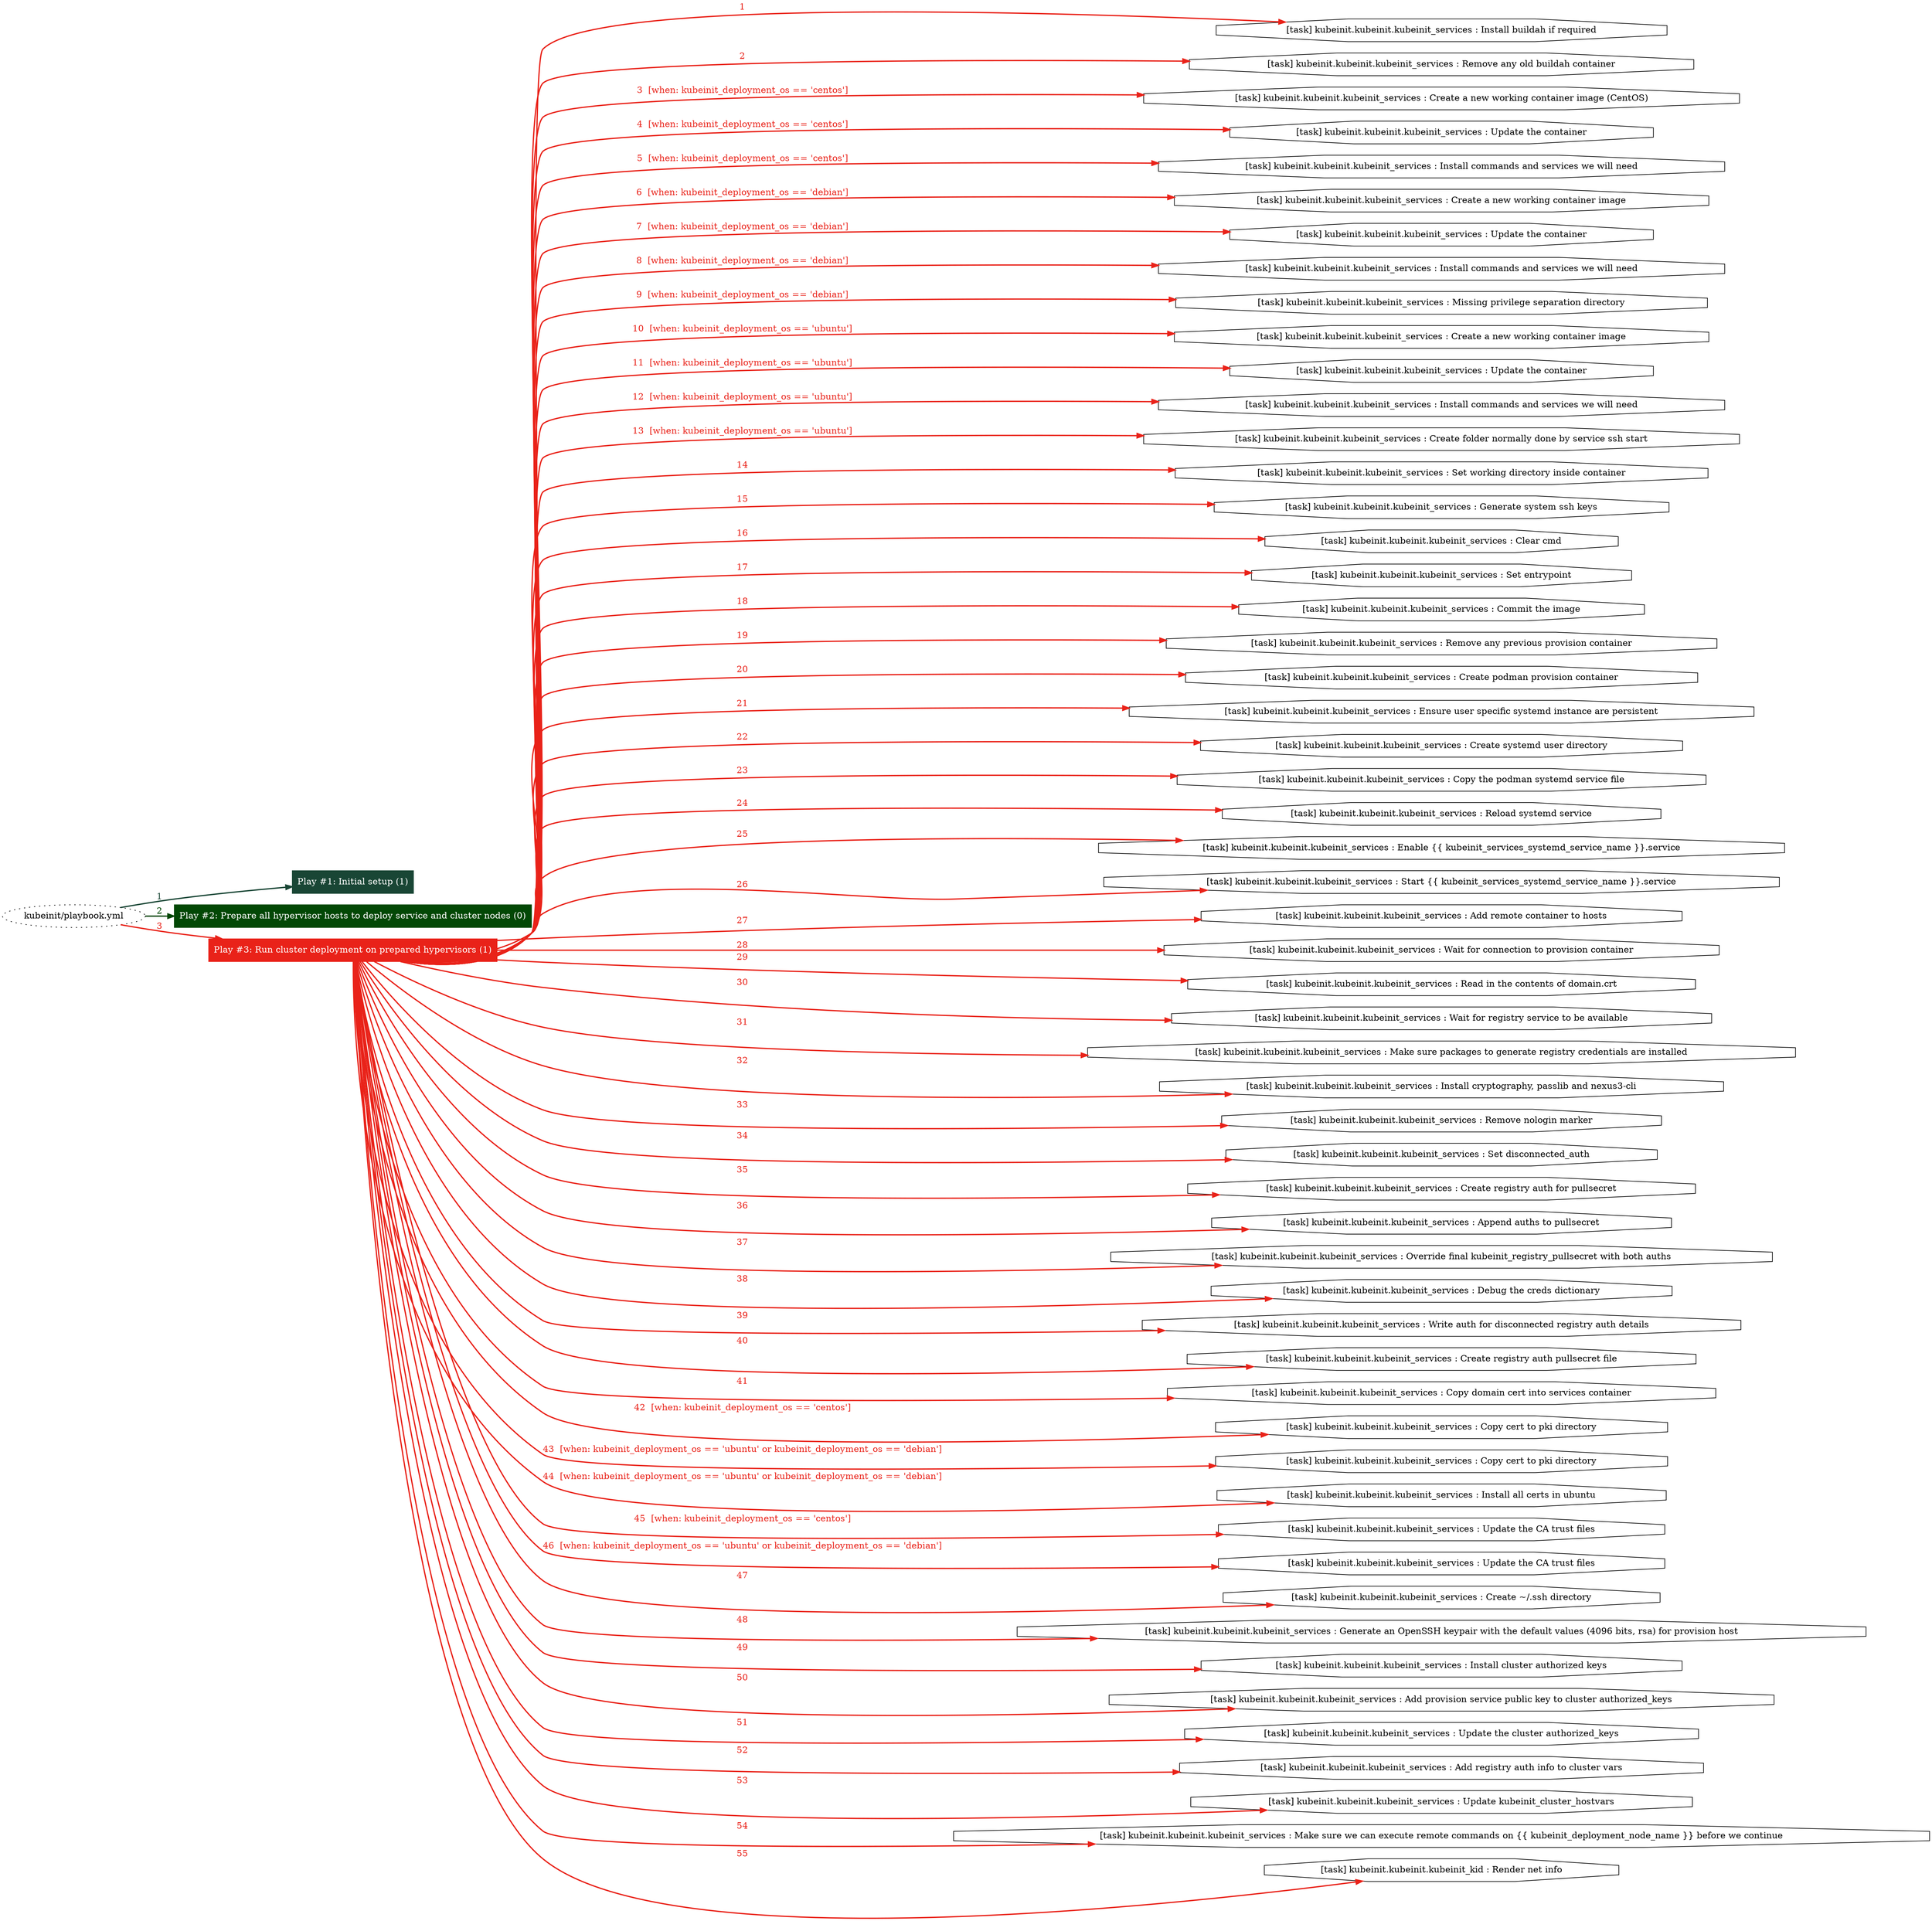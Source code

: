 digraph "kubeinit/playbook.yml "{
	graph [concentrate=true ordering=in rankdir=LR ratio=fill]
	edge [esep=5 sep=10]
	"kubeinit/playbook.yml" [id=root_node style=dotted]
	subgraph "Play #1: Initial setup (1) "{
		"Play #1: Initial setup (1)" [color="#194635" fontcolor="#ffffff" id="play_88d7e31e-6526-4d6f-a0ff-108dfd812d61" shape=box style=filled tooltip=localhost]
		"kubeinit/playbook.yml" -> "Play #1: Initial setup (1)" [label=1 color="#194635" fontcolor="#194635" id="edge_1aaf949f-cb10-49b1-aeb3-6f56c6c69c29" style=bold]
	}
	subgraph "Play #2: Prepare all hypervisor hosts to deploy service and cluster nodes (0) "{
		"Play #2: Prepare all hypervisor hosts to deploy service and cluster nodes (0)" [color="#024805" fontcolor="#ffffff" id="play_1da4d2c0-c8d3-4094-81a4-0d1cd29bdb8a" shape=box style=filled tooltip=""]
		"kubeinit/playbook.yml" -> "Play #2: Prepare all hypervisor hosts to deploy service and cluster nodes (0)" [label=2 color="#024805" fontcolor="#024805" id="edge_7ba3b262-026c-4a35-bd1d-9f63eb9b7de2" style=bold]
	}
	subgraph "Play #3: Run cluster deployment on prepared hypervisors (1) "{
		"Play #3: Run cluster deployment on prepared hypervisors (1)" [color="#e92219" fontcolor="#ffffff" id="play_2517d625-348f-49f9-94de-c960c738a3ad" shape=box style=filled tooltip=localhost]
		"kubeinit/playbook.yml" -> "Play #3: Run cluster deployment on prepared hypervisors (1)" [label=3 color="#e92219" fontcolor="#e92219" id="edge_56da1a0d-85c7-4a96-9f00-06132bffbb21" style=bold]
		"task_28f06114-937c-4e57-9683-e63813fc704b" [label="[task] kubeinit.kubeinit.kubeinit_services : Install buildah if required" id="task_28f06114-937c-4e57-9683-e63813fc704b" shape=octagon tooltip="[task] kubeinit.kubeinit.kubeinit_services : Install buildah if required"]
		"Play #3: Run cluster deployment on prepared hypervisors (1)" -> "task_28f06114-937c-4e57-9683-e63813fc704b" [label=1 color="#e92219" fontcolor="#e92219" id="edge_562edf3a-b25d-4f85-9213-2238e2f7637f" style=bold]
		"task_d9cb2d47-ac02-4173-a940-64b51eb91c42" [label="[task] kubeinit.kubeinit.kubeinit_services : Remove any old buildah container" id="task_d9cb2d47-ac02-4173-a940-64b51eb91c42" shape=octagon tooltip="[task] kubeinit.kubeinit.kubeinit_services : Remove any old buildah container"]
		"Play #3: Run cluster deployment on prepared hypervisors (1)" -> "task_d9cb2d47-ac02-4173-a940-64b51eb91c42" [label=2 color="#e92219" fontcolor="#e92219" id="edge_5c653616-9335-405e-94ad-86e34ab2ccfa" style=bold]
		"task_c5e95364-8a4a-4580-897f-83ae5f337947" [label="[task] kubeinit.kubeinit.kubeinit_services : Create a new working container image (CentOS)" id="task_c5e95364-8a4a-4580-897f-83ae5f337947" shape=octagon tooltip="[task] kubeinit.kubeinit.kubeinit_services : Create a new working container image (CentOS)"]
		"Play #3: Run cluster deployment on prepared hypervisors (1)" -> "task_c5e95364-8a4a-4580-897f-83ae5f337947" [label="3  [when: kubeinit_deployment_os == 'centos']" color="#e92219" fontcolor="#e92219" id="edge_90db7e7e-3d26-421c-9394-0938f3ccad28" style=bold]
		"task_5bfb30fe-a1ac-4adb-a61e-f61221957d4c" [label="[task] kubeinit.kubeinit.kubeinit_services : Update the container" id="task_5bfb30fe-a1ac-4adb-a61e-f61221957d4c" shape=octagon tooltip="[task] kubeinit.kubeinit.kubeinit_services : Update the container"]
		"Play #3: Run cluster deployment on prepared hypervisors (1)" -> "task_5bfb30fe-a1ac-4adb-a61e-f61221957d4c" [label="4  [when: kubeinit_deployment_os == 'centos']" color="#e92219" fontcolor="#e92219" id="edge_c3edfdee-9e2d-4934-948b-d90aefc3a7c5" style=bold]
		"task_26b27a8a-34d9-4159-953a-9fcf9f8ba435" [label="[task] kubeinit.kubeinit.kubeinit_services : Install commands and services we will need" id="task_26b27a8a-34d9-4159-953a-9fcf9f8ba435" shape=octagon tooltip="[task] kubeinit.kubeinit.kubeinit_services : Install commands and services we will need"]
		"Play #3: Run cluster deployment on prepared hypervisors (1)" -> "task_26b27a8a-34d9-4159-953a-9fcf9f8ba435" [label="5  [when: kubeinit_deployment_os == 'centos']" color="#e92219" fontcolor="#e92219" id="edge_cf6f81b9-4649-47f6-9388-181e7e5f8619" style=bold]
		"task_02598ed4-7536-4b24-a24d-56009e9069e5" [label="[task] kubeinit.kubeinit.kubeinit_services : Create a new working container image" id="task_02598ed4-7536-4b24-a24d-56009e9069e5" shape=octagon tooltip="[task] kubeinit.kubeinit.kubeinit_services : Create a new working container image"]
		"Play #3: Run cluster deployment on prepared hypervisors (1)" -> "task_02598ed4-7536-4b24-a24d-56009e9069e5" [label="6  [when: kubeinit_deployment_os == 'debian']" color="#e92219" fontcolor="#e92219" id="edge_4a0faeaf-bc75-4153-8b80-91e7a62f6eb6" style=bold]
		"task_8f73eb28-02ea-476b-bbd1-a1c5a9958583" [label="[task] kubeinit.kubeinit.kubeinit_services : Update the container" id="task_8f73eb28-02ea-476b-bbd1-a1c5a9958583" shape=octagon tooltip="[task] kubeinit.kubeinit.kubeinit_services : Update the container"]
		"Play #3: Run cluster deployment on prepared hypervisors (1)" -> "task_8f73eb28-02ea-476b-bbd1-a1c5a9958583" [label="7  [when: kubeinit_deployment_os == 'debian']" color="#e92219" fontcolor="#e92219" id="edge_f2ac8094-4885-40ee-9d6a-7ac3260e0344" style=bold]
		"task_58e67bdb-f9f7-43bd-bffa-26bd7983a29c" [label="[task] kubeinit.kubeinit.kubeinit_services : Install commands and services we will need" id="task_58e67bdb-f9f7-43bd-bffa-26bd7983a29c" shape=octagon tooltip="[task] kubeinit.kubeinit.kubeinit_services : Install commands and services we will need"]
		"Play #3: Run cluster deployment on prepared hypervisors (1)" -> "task_58e67bdb-f9f7-43bd-bffa-26bd7983a29c" [label="8  [when: kubeinit_deployment_os == 'debian']" color="#e92219" fontcolor="#e92219" id="edge_31bcfce0-ad24-4a3b-895b-2791ab1d288b" style=bold]
		"task_b0419a8e-3389-472f-abe3-45a5d3e2eced" [label="[task] kubeinit.kubeinit.kubeinit_services : Missing privilege separation directory" id="task_b0419a8e-3389-472f-abe3-45a5d3e2eced" shape=octagon tooltip="[task] kubeinit.kubeinit.kubeinit_services : Missing privilege separation directory"]
		"Play #3: Run cluster deployment on prepared hypervisors (1)" -> "task_b0419a8e-3389-472f-abe3-45a5d3e2eced" [label="9  [when: kubeinit_deployment_os == 'debian']" color="#e92219" fontcolor="#e92219" id="edge_15eebc8f-89ea-4306-aca2-c25f0db6c77d" style=bold]
		"task_c26a8365-a15a-441b-ae75-321b02442b39" [label="[task] kubeinit.kubeinit.kubeinit_services : Create a new working container image" id="task_c26a8365-a15a-441b-ae75-321b02442b39" shape=octagon tooltip="[task] kubeinit.kubeinit.kubeinit_services : Create a new working container image"]
		"Play #3: Run cluster deployment on prepared hypervisors (1)" -> "task_c26a8365-a15a-441b-ae75-321b02442b39" [label="10  [when: kubeinit_deployment_os == 'ubuntu']" color="#e92219" fontcolor="#e92219" id="edge_4f752deb-e08e-4d45-8e3d-55a7e87c138a" style=bold]
		"task_22018516-ab2a-4568-9333-8fa6559e1ce0" [label="[task] kubeinit.kubeinit.kubeinit_services : Update the container" id="task_22018516-ab2a-4568-9333-8fa6559e1ce0" shape=octagon tooltip="[task] kubeinit.kubeinit.kubeinit_services : Update the container"]
		"Play #3: Run cluster deployment on prepared hypervisors (1)" -> "task_22018516-ab2a-4568-9333-8fa6559e1ce0" [label="11  [when: kubeinit_deployment_os == 'ubuntu']" color="#e92219" fontcolor="#e92219" id="edge_0814ff16-1cec-42f7-bde0-2ab49688909e" style=bold]
		"task_140008e8-e1e9-4c81-8655-26cd776039c0" [label="[task] kubeinit.kubeinit.kubeinit_services : Install commands and services we will need" id="task_140008e8-e1e9-4c81-8655-26cd776039c0" shape=octagon tooltip="[task] kubeinit.kubeinit.kubeinit_services : Install commands and services we will need"]
		"Play #3: Run cluster deployment on prepared hypervisors (1)" -> "task_140008e8-e1e9-4c81-8655-26cd776039c0" [label="12  [when: kubeinit_deployment_os == 'ubuntu']" color="#e92219" fontcolor="#e92219" id="edge_1ea62841-c863-4f21-8c58-7d968208ddbf" style=bold]
		"task_8b2a2ff9-a35e-4efd-adb2-3d9df63196f9" [label="[task] kubeinit.kubeinit.kubeinit_services : Create folder normally done by service ssh start" id="task_8b2a2ff9-a35e-4efd-adb2-3d9df63196f9" shape=octagon tooltip="[task] kubeinit.kubeinit.kubeinit_services : Create folder normally done by service ssh start"]
		"Play #3: Run cluster deployment on prepared hypervisors (1)" -> "task_8b2a2ff9-a35e-4efd-adb2-3d9df63196f9" [label="13  [when: kubeinit_deployment_os == 'ubuntu']" color="#e92219" fontcolor="#e92219" id="edge_e4f45711-8748-474f-a56f-682bd3cdb9d8" style=bold]
		"task_70f461b7-0453-42f1-80c6-1643a2c53e02" [label="[task] kubeinit.kubeinit.kubeinit_services : Set working directory inside container" id="task_70f461b7-0453-42f1-80c6-1643a2c53e02" shape=octagon tooltip="[task] kubeinit.kubeinit.kubeinit_services : Set working directory inside container"]
		"Play #3: Run cluster deployment on prepared hypervisors (1)" -> "task_70f461b7-0453-42f1-80c6-1643a2c53e02" [label=14 color="#e92219" fontcolor="#e92219" id="edge_4f37bcf8-5463-4190-8de7-23f160ab7059" style=bold]
		"task_717f4f4e-4ef2-4172-8023-6764088c6867" [label="[task] kubeinit.kubeinit.kubeinit_services : Generate system ssh keys" id="task_717f4f4e-4ef2-4172-8023-6764088c6867" shape=octagon tooltip="[task] kubeinit.kubeinit.kubeinit_services : Generate system ssh keys"]
		"Play #3: Run cluster deployment on prepared hypervisors (1)" -> "task_717f4f4e-4ef2-4172-8023-6764088c6867" [label=15 color="#e92219" fontcolor="#e92219" id="edge_98f1448b-2e0d-472d-a8ed-b59a1318849d" style=bold]
		"task_bf3f8199-ab25-4808-89d6-37c60047f87d" [label="[task] kubeinit.kubeinit.kubeinit_services : Clear cmd" id="task_bf3f8199-ab25-4808-89d6-37c60047f87d" shape=octagon tooltip="[task] kubeinit.kubeinit.kubeinit_services : Clear cmd"]
		"Play #3: Run cluster deployment on prepared hypervisors (1)" -> "task_bf3f8199-ab25-4808-89d6-37c60047f87d" [label=16 color="#e92219" fontcolor="#e92219" id="edge_fa5d83c6-49c9-44b1-a489-95a2b8e1d8d8" style=bold]
		"task_6918c23a-551d-46f6-95b2-ca4b343a424c" [label="[task] kubeinit.kubeinit.kubeinit_services : Set entrypoint" id="task_6918c23a-551d-46f6-95b2-ca4b343a424c" shape=octagon tooltip="[task] kubeinit.kubeinit.kubeinit_services : Set entrypoint"]
		"Play #3: Run cluster deployment on prepared hypervisors (1)" -> "task_6918c23a-551d-46f6-95b2-ca4b343a424c" [label=17 color="#e92219" fontcolor="#e92219" id="edge_9a3f5594-8366-4f3c-b540-5eb7c5fd70ce" style=bold]
		"task_cf5e1376-bbb2-4941-a6c1-b6dceb3fcf75" [label="[task] kubeinit.kubeinit.kubeinit_services : Commit the image" id="task_cf5e1376-bbb2-4941-a6c1-b6dceb3fcf75" shape=octagon tooltip="[task] kubeinit.kubeinit.kubeinit_services : Commit the image"]
		"Play #3: Run cluster deployment on prepared hypervisors (1)" -> "task_cf5e1376-bbb2-4941-a6c1-b6dceb3fcf75" [label=18 color="#e92219" fontcolor="#e92219" id="edge_1dc0fffd-8557-4473-91ed-c5a1e91e4b44" style=bold]
		"task_e772dcef-3947-4de7-91b9-ee098f2e3431" [label="[task] kubeinit.kubeinit.kubeinit_services : Remove any previous provision container" id="task_e772dcef-3947-4de7-91b9-ee098f2e3431" shape=octagon tooltip="[task] kubeinit.kubeinit.kubeinit_services : Remove any previous provision container"]
		"Play #3: Run cluster deployment on prepared hypervisors (1)" -> "task_e772dcef-3947-4de7-91b9-ee098f2e3431" [label=19 color="#e92219" fontcolor="#e92219" id="edge_5064739f-8cdf-47d1-b4db-796beb0359e2" style=bold]
		"task_01466f78-e1bf-4432-8f56-8c28428de40f" [label="[task] kubeinit.kubeinit.kubeinit_services : Create podman provision container" id="task_01466f78-e1bf-4432-8f56-8c28428de40f" shape=octagon tooltip="[task] kubeinit.kubeinit.kubeinit_services : Create podman provision container"]
		"Play #3: Run cluster deployment on prepared hypervisors (1)" -> "task_01466f78-e1bf-4432-8f56-8c28428de40f" [label=20 color="#e92219" fontcolor="#e92219" id="edge_6c73125e-9526-4fe2-85a4-e9f9cc1bff11" style=bold]
		"task_8cbedd9c-02c9-4ad0-ad7d-47443c155028" [label="[task] kubeinit.kubeinit.kubeinit_services : Ensure user specific systemd instance are persistent" id="task_8cbedd9c-02c9-4ad0-ad7d-47443c155028" shape=octagon tooltip="[task] kubeinit.kubeinit.kubeinit_services : Ensure user specific systemd instance are persistent"]
		"Play #3: Run cluster deployment on prepared hypervisors (1)" -> "task_8cbedd9c-02c9-4ad0-ad7d-47443c155028" [label=21 color="#e92219" fontcolor="#e92219" id="edge_aa1c4081-dfc7-42dc-9971-41efb367fe74" style=bold]
		"task_f9de370c-9010-4845-bade-c7697af09644" [label="[task] kubeinit.kubeinit.kubeinit_services : Create systemd user directory" id="task_f9de370c-9010-4845-bade-c7697af09644" shape=octagon tooltip="[task] kubeinit.kubeinit.kubeinit_services : Create systemd user directory"]
		"Play #3: Run cluster deployment on prepared hypervisors (1)" -> "task_f9de370c-9010-4845-bade-c7697af09644" [label=22 color="#e92219" fontcolor="#e92219" id="edge_1ae97211-3eb8-4ae1-91c9-7634dc2b5d15" style=bold]
		"task_0408175e-ad9f-461f-8f00-f56fbb88aeb1" [label="[task] kubeinit.kubeinit.kubeinit_services : Copy the podman systemd service file" id="task_0408175e-ad9f-461f-8f00-f56fbb88aeb1" shape=octagon tooltip="[task] kubeinit.kubeinit.kubeinit_services : Copy the podman systemd service file"]
		"Play #3: Run cluster deployment on prepared hypervisors (1)" -> "task_0408175e-ad9f-461f-8f00-f56fbb88aeb1" [label=23 color="#e92219" fontcolor="#e92219" id="edge_41a921a8-1451-41c7-b538-4618d66bcdec" style=bold]
		"task_3a747207-e54e-479b-9846-7caefaaaeb92" [label="[task] kubeinit.kubeinit.kubeinit_services : Reload systemd service" id="task_3a747207-e54e-479b-9846-7caefaaaeb92" shape=octagon tooltip="[task] kubeinit.kubeinit.kubeinit_services : Reload systemd service"]
		"Play #3: Run cluster deployment on prepared hypervisors (1)" -> "task_3a747207-e54e-479b-9846-7caefaaaeb92" [label=24 color="#e92219" fontcolor="#e92219" id="edge_9e18e64b-a79f-4cbb-b3b7-9a922f45d861" style=bold]
		"task_edcc994e-64a3-4f37-bfd5-f8030ce86ab6" [label="[task] kubeinit.kubeinit.kubeinit_services : Enable {{ kubeinit_services_systemd_service_name }}.service" id="task_edcc994e-64a3-4f37-bfd5-f8030ce86ab6" shape=octagon tooltip="[task] kubeinit.kubeinit.kubeinit_services : Enable {{ kubeinit_services_systemd_service_name }}.service"]
		"Play #3: Run cluster deployment on prepared hypervisors (1)" -> "task_edcc994e-64a3-4f37-bfd5-f8030ce86ab6" [label=25 color="#e92219" fontcolor="#e92219" id="edge_49413335-f18c-416c-8480-6968b8b8ae55" style=bold]
		"task_f918aa03-4d10-47f9-80cd-9c9ae1e23fe3" [label="[task] kubeinit.kubeinit.kubeinit_services : Start {{ kubeinit_services_systemd_service_name }}.service" id="task_f918aa03-4d10-47f9-80cd-9c9ae1e23fe3" shape=octagon tooltip="[task] kubeinit.kubeinit.kubeinit_services : Start {{ kubeinit_services_systemd_service_name }}.service"]
		"Play #3: Run cluster deployment on prepared hypervisors (1)" -> "task_f918aa03-4d10-47f9-80cd-9c9ae1e23fe3" [label=26 color="#e92219" fontcolor="#e92219" id="edge_b93cb975-2e22-433d-b435-96a6c987b663" style=bold]
		"task_6e5ac84b-95a0-4dee-83a6-ced2e9ec918b" [label="[task] kubeinit.kubeinit.kubeinit_services : Add remote container to hosts" id="task_6e5ac84b-95a0-4dee-83a6-ced2e9ec918b" shape=octagon tooltip="[task] kubeinit.kubeinit.kubeinit_services : Add remote container to hosts"]
		"Play #3: Run cluster deployment on prepared hypervisors (1)" -> "task_6e5ac84b-95a0-4dee-83a6-ced2e9ec918b" [label=27 color="#e92219" fontcolor="#e92219" id="edge_adbdd700-491d-4133-8d80-45c49d1edcd9" style=bold]
		"task_fc96b68a-f6f7-46e7-a565-939502df78a3" [label="[task] kubeinit.kubeinit.kubeinit_services : Wait for connection to provision container" id="task_fc96b68a-f6f7-46e7-a565-939502df78a3" shape=octagon tooltip="[task] kubeinit.kubeinit.kubeinit_services : Wait for connection to provision container"]
		"Play #3: Run cluster deployment on prepared hypervisors (1)" -> "task_fc96b68a-f6f7-46e7-a565-939502df78a3" [label=28 color="#e92219" fontcolor="#e92219" id="edge_a14278a0-a964-41b7-b123-952cc7ecd44c" style=bold]
		"task_83e5a143-3076-4e8c-b924-03a8e0722a0d" [label="[task] kubeinit.kubeinit.kubeinit_services : Read in the contents of domain.crt" id="task_83e5a143-3076-4e8c-b924-03a8e0722a0d" shape=octagon tooltip="[task] kubeinit.kubeinit.kubeinit_services : Read in the contents of domain.crt"]
		"Play #3: Run cluster deployment on prepared hypervisors (1)" -> "task_83e5a143-3076-4e8c-b924-03a8e0722a0d" [label=29 color="#e92219" fontcolor="#e92219" id="edge_c0d314d2-0ace-42ba-bf0b-26b1af61a8b7" style=bold]
		"task_f1ca46e8-b7e0-4e59-9cba-9ea9066471f2" [label="[task] kubeinit.kubeinit.kubeinit_services : Wait for registry service to be available" id="task_f1ca46e8-b7e0-4e59-9cba-9ea9066471f2" shape=octagon tooltip="[task] kubeinit.kubeinit.kubeinit_services : Wait for registry service to be available"]
		"Play #3: Run cluster deployment on prepared hypervisors (1)" -> "task_f1ca46e8-b7e0-4e59-9cba-9ea9066471f2" [label=30 color="#e92219" fontcolor="#e92219" id="edge_b4f54cdd-c445-482c-83e5-19ed630967c2" style=bold]
		"task_5963c4c0-5d5e-4879-a239-cd3acbb1076b" [label="[task] kubeinit.kubeinit.kubeinit_services : Make sure packages to generate registry credentials are installed" id="task_5963c4c0-5d5e-4879-a239-cd3acbb1076b" shape=octagon tooltip="[task] kubeinit.kubeinit.kubeinit_services : Make sure packages to generate registry credentials are installed"]
		"Play #3: Run cluster deployment on prepared hypervisors (1)" -> "task_5963c4c0-5d5e-4879-a239-cd3acbb1076b" [label=31 color="#e92219" fontcolor="#e92219" id="edge_ac383a0a-058d-4c22-99e3-184e5913797f" style=bold]
		"task_0fd0c994-c8d8-47ed-aaf4-6e3cb024ca30" [label="[task] kubeinit.kubeinit.kubeinit_services : Install cryptography, passlib and nexus3-cli" id="task_0fd0c994-c8d8-47ed-aaf4-6e3cb024ca30" shape=octagon tooltip="[task] kubeinit.kubeinit.kubeinit_services : Install cryptography, passlib and nexus3-cli"]
		"Play #3: Run cluster deployment on prepared hypervisors (1)" -> "task_0fd0c994-c8d8-47ed-aaf4-6e3cb024ca30" [label=32 color="#e92219" fontcolor="#e92219" id="edge_51b1f90c-6096-4854-ac8f-32065de0744c" style=bold]
		"task_35ab4772-a11a-4ca6-aaaf-6539e20f6810" [label="[task] kubeinit.kubeinit.kubeinit_services : Remove nologin marker" id="task_35ab4772-a11a-4ca6-aaaf-6539e20f6810" shape=octagon tooltip="[task] kubeinit.kubeinit.kubeinit_services : Remove nologin marker"]
		"Play #3: Run cluster deployment on prepared hypervisors (1)" -> "task_35ab4772-a11a-4ca6-aaaf-6539e20f6810" [label=33 color="#e92219" fontcolor="#e92219" id="edge_423dc61b-2e57-4921-938f-614a58c7b193" style=bold]
		"task_2bc14bd6-0ea7-4d83-a815-c24b6da85bcd" [label="[task] kubeinit.kubeinit.kubeinit_services : Set disconnected_auth" id="task_2bc14bd6-0ea7-4d83-a815-c24b6da85bcd" shape=octagon tooltip="[task] kubeinit.kubeinit.kubeinit_services : Set disconnected_auth"]
		"Play #3: Run cluster deployment on prepared hypervisors (1)" -> "task_2bc14bd6-0ea7-4d83-a815-c24b6da85bcd" [label=34 color="#e92219" fontcolor="#e92219" id="edge_d7e9f9a6-15cc-4148-b3d7-bf7e2e0bc375" style=bold]
		"task_4d99411f-e897-4864-bf3c-2f839cfe4043" [label="[task] kubeinit.kubeinit.kubeinit_services : Create registry auth for pullsecret" id="task_4d99411f-e897-4864-bf3c-2f839cfe4043" shape=octagon tooltip="[task] kubeinit.kubeinit.kubeinit_services : Create registry auth for pullsecret"]
		"Play #3: Run cluster deployment on prepared hypervisors (1)" -> "task_4d99411f-e897-4864-bf3c-2f839cfe4043" [label=35 color="#e92219" fontcolor="#e92219" id="edge_65e3b88d-8998-4851-8db4-3a56620aad8f" style=bold]
		"task_f7fa8ee8-1ada-4aea-b117-21182513d71e" [label="[task] kubeinit.kubeinit.kubeinit_services : Append auths to pullsecret" id="task_f7fa8ee8-1ada-4aea-b117-21182513d71e" shape=octagon tooltip="[task] kubeinit.kubeinit.kubeinit_services : Append auths to pullsecret"]
		"Play #3: Run cluster deployment on prepared hypervisors (1)" -> "task_f7fa8ee8-1ada-4aea-b117-21182513d71e" [label=36 color="#e92219" fontcolor="#e92219" id="edge_468dba9d-c269-47a4-bc62-74c389a54172" style=bold]
		"task_1de04671-02ac-4901-93cc-bf61af0549b0" [label="[task] kubeinit.kubeinit.kubeinit_services : Override final kubeinit_registry_pullsecret with both auths" id="task_1de04671-02ac-4901-93cc-bf61af0549b0" shape=octagon tooltip="[task] kubeinit.kubeinit.kubeinit_services : Override final kubeinit_registry_pullsecret with both auths"]
		"Play #3: Run cluster deployment on prepared hypervisors (1)" -> "task_1de04671-02ac-4901-93cc-bf61af0549b0" [label=37 color="#e92219" fontcolor="#e92219" id="edge_9c41aef9-f351-4144-bc65-db225a0cee23" style=bold]
		"task_e79e8216-52ba-4bc6-b5ce-6e2054e1bb82" [label="[task] kubeinit.kubeinit.kubeinit_services : Debug the creds dictionary" id="task_e79e8216-52ba-4bc6-b5ce-6e2054e1bb82" shape=octagon tooltip="[task] kubeinit.kubeinit.kubeinit_services : Debug the creds dictionary"]
		"Play #3: Run cluster deployment on prepared hypervisors (1)" -> "task_e79e8216-52ba-4bc6-b5ce-6e2054e1bb82" [label=38 color="#e92219" fontcolor="#e92219" id="edge_7930e121-53ae-4614-855b-d75b5b27e400" style=bold]
		"task_be87b5d9-dad7-4265-b1ff-ac9642bea2c8" [label="[task] kubeinit.kubeinit.kubeinit_services : Write auth for disconnected registry auth details" id="task_be87b5d9-dad7-4265-b1ff-ac9642bea2c8" shape=octagon tooltip="[task] kubeinit.kubeinit.kubeinit_services : Write auth for disconnected registry auth details"]
		"Play #3: Run cluster deployment on prepared hypervisors (1)" -> "task_be87b5d9-dad7-4265-b1ff-ac9642bea2c8" [label=39 color="#e92219" fontcolor="#e92219" id="edge_d5e09638-edca-4e6b-bafd-2bc270b2599d" style=bold]
		"task_e759135e-8f60-4230-834a-6599a7afdacb" [label="[task] kubeinit.kubeinit.kubeinit_services : Create registry auth pullsecret file" id="task_e759135e-8f60-4230-834a-6599a7afdacb" shape=octagon tooltip="[task] kubeinit.kubeinit.kubeinit_services : Create registry auth pullsecret file"]
		"Play #3: Run cluster deployment on prepared hypervisors (1)" -> "task_e759135e-8f60-4230-834a-6599a7afdacb" [label=40 color="#e92219" fontcolor="#e92219" id="edge_5fb56c31-56d3-4cb6-bce4-4b3754f375c4" style=bold]
		"task_e8bf444a-0721-4280-acfa-704550c839b5" [label="[task] kubeinit.kubeinit.kubeinit_services : Copy domain cert into services container" id="task_e8bf444a-0721-4280-acfa-704550c839b5" shape=octagon tooltip="[task] kubeinit.kubeinit.kubeinit_services : Copy domain cert into services container"]
		"Play #3: Run cluster deployment on prepared hypervisors (1)" -> "task_e8bf444a-0721-4280-acfa-704550c839b5" [label=41 color="#e92219" fontcolor="#e92219" id="edge_022c7c78-a6f2-4047-9ccf-e5f5c2c8bd90" style=bold]
		"task_5b9a30da-93a6-4e40-b89b-79abcc19879a" [label="[task] kubeinit.kubeinit.kubeinit_services : Copy cert to pki directory" id="task_5b9a30da-93a6-4e40-b89b-79abcc19879a" shape=octagon tooltip="[task] kubeinit.kubeinit.kubeinit_services : Copy cert to pki directory"]
		"Play #3: Run cluster deployment on prepared hypervisors (1)" -> "task_5b9a30da-93a6-4e40-b89b-79abcc19879a" [label="42  [when: kubeinit_deployment_os == 'centos']" color="#e92219" fontcolor="#e92219" id="edge_f5c9a708-6eec-4d50-821f-8632f4b447f9" style=bold]
		"task_b4d20b4a-31f1-45cc-865f-c4a12e657850" [label="[task] kubeinit.kubeinit.kubeinit_services : Copy cert to pki directory" id="task_b4d20b4a-31f1-45cc-865f-c4a12e657850" shape=octagon tooltip="[task] kubeinit.kubeinit.kubeinit_services : Copy cert to pki directory"]
		"Play #3: Run cluster deployment on prepared hypervisors (1)" -> "task_b4d20b4a-31f1-45cc-865f-c4a12e657850" [label="43  [when: kubeinit_deployment_os == 'ubuntu' or kubeinit_deployment_os == 'debian']" color="#e92219" fontcolor="#e92219" id="edge_d17bfd9d-2da1-4153-b88d-23feb595da7a" style=bold]
		"task_69d05e92-cc23-485b-bea2-fe593935920f" [label="[task] kubeinit.kubeinit.kubeinit_services : Install all certs in ubuntu" id="task_69d05e92-cc23-485b-bea2-fe593935920f" shape=octagon tooltip="[task] kubeinit.kubeinit.kubeinit_services : Install all certs in ubuntu"]
		"Play #3: Run cluster deployment on prepared hypervisors (1)" -> "task_69d05e92-cc23-485b-bea2-fe593935920f" [label="44  [when: kubeinit_deployment_os == 'ubuntu' or kubeinit_deployment_os == 'debian']" color="#e92219" fontcolor="#e92219" id="edge_4708b9c0-dae4-4c59-a080-25917cc7cf8b" style=bold]
		"task_6464226d-7e2c-4bcf-8bdc-84a676acf963" [label="[task] kubeinit.kubeinit.kubeinit_services : Update the CA trust files" id="task_6464226d-7e2c-4bcf-8bdc-84a676acf963" shape=octagon tooltip="[task] kubeinit.kubeinit.kubeinit_services : Update the CA trust files"]
		"Play #3: Run cluster deployment on prepared hypervisors (1)" -> "task_6464226d-7e2c-4bcf-8bdc-84a676acf963" [label="45  [when: kubeinit_deployment_os == 'centos']" color="#e92219" fontcolor="#e92219" id="edge_7d7e653a-a6be-4cfc-a176-64de1f9906fd" style=bold]
		"task_59b8ec02-32af-4f3b-b89f-6a95c103e9c0" [label="[task] kubeinit.kubeinit.kubeinit_services : Update the CA trust files" id="task_59b8ec02-32af-4f3b-b89f-6a95c103e9c0" shape=octagon tooltip="[task] kubeinit.kubeinit.kubeinit_services : Update the CA trust files"]
		"Play #3: Run cluster deployment on prepared hypervisors (1)" -> "task_59b8ec02-32af-4f3b-b89f-6a95c103e9c0" [label="46  [when: kubeinit_deployment_os == 'ubuntu' or kubeinit_deployment_os == 'debian']" color="#e92219" fontcolor="#e92219" id="edge_75ed39b4-4100-40ee-bc08-0b8b089b1082" style=bold]
		"task_06a6bc45-0e01-43cd-a7ec-47c613d2b69b" [label="[task] kubeinit.kubeinit.kubeinit_services : Create ~/.ssh directory" id="task_06a6bc45-0e01-43cd-a7ec-47c613d2b69b" shape=octagon tooltip="[task] kubeinit.kubeinit.kubeinit_services : Create ~/.ssh directory"]
		"Play #3: Run cluster deployment on prepared hypervisors (1)" -> "task_06a6bc45-0e01-43cd-a7ec-47c613d2b69b" [label=47 color="#e92219" fontcolor="#e92219" id="edge_4d841ab7-c92f-41f7-b322-2bd9ccedbe0e" style=bold]
		"task_fc647f57-8ae6-4405-87e1-9e371eace838" [label="[task] kubeinit.kubeinit.kubeinit_services : Generate an OpenSSH keypair with the default values (4096 bits, rsa) for provision host" id="task_fc647f57-8ae6-4405-87e1-9e371eace838" shape=octagon tooltip="[task] kubeinit.kubeinit.kubeinit_services : Generate an OpenSSH keypair with the default values (4096 bits, rsa) for provision host"]
		"Play #3: Run cluster deployment on prepared hypervisors (1)" -> "task_fc647f57-8ae6-4405-87e1-9e371eace838" [label=48 color="#e92219" fontcolor="#e92219" id="edge_78e87605-646c-40dd-962e-018a86515ac6" style=bold]
		"task_681c5b63-05eb-48a2-aaec-2439837c41e3" [label="[task] kubeinit.kubeinit.kubeinit_services : Install cluster authorized keys" id="task_681c5b63-05eb-48a2-aaec-2439837c41e3" shape=octagon tooltip="[task] kubeinit.kubeinit.kubeinit_services : Install cluster authorized keys"]
		"Play #3: Run cluster deployment on prepared hypervisors (1)" -> "task_681c5b63-05eb-48a2-aaec-2439837c41e3" [label=49 color="#e92219" fontcolor="#e92219" id="edge_4c4e7b72-9963-4a6d-8538-efdfa47e2aa8" style=bold]
		"task_abbc509b-f251-4806-8aea-12a8e152962b" [label="[task] kubeinit.kubeinit.kubeinit_services : Add provision service public key to cluster authorized_keys" id="task_abbc509b-f251-4806-8aea-12a8e152962b" shape=octagon tooltip="[task] kubeinit.kubeinit.kubeinit_services : Add provision service public key to cluster authorized_keys"]
		"Play #3: Run cluster deployment on prepared hypervisors (1)" -> "task_abbc509b-f251-4806-8aea-12a8e152962b" [label=50 color="#e92219" fontcolor="#e92219" id="edge_2bb17b69-2c78-42aa-93a6-9c304814708f" style=bold]
		"task_64b2608d-6319-4a0b-a979-7e0adffda2b2" [label="[task] kubeinit.kubeinit.kubeinit_services : Update the cluster authorized_keys" id="task_64b2608d-6319-4a0b-a979-7e0adffda2b2" shape=octagon tooltip="[task] kubeinit.kubeinit.kubeinit_services : Update the cluster authorized_keys"]
		"Play #3: Run cluster deployment on prepared hypervisors (1)" -> "task_64b2608d-6319-4a0b-a979-7e0adffda2b2" [label=51 color="#e92219" fontcolor="#e92219" id="edge_f002bf07-3714-463b-be61-b058f3ff60b3" style=bold]
		"task_06dd087c-f89f-4eeb-8885-c7602fa5d641" [label="[task] kubeinit.kubeinit.kubeinit_services : Add registry auth info to cluster vars" id="task_06dd087c-f89f-4eeb-8885-c7602fa5d641" shape=octagon tooltip="[task] kubeinit.kubeinit.kubeinit_services : Add registry auth info to cluster vars"]
		"Play #3: Run cluster deployment on prepared hypervisors (1)" -> "task_06dd087c-f89f-4eeb-8885-c7602fa5d641" [label=52 color="#e92219" fontcolor="#e92219" id="edge_c14a410a-09d1-49a3-aabc-0444453d792b" style=bold]
		"task_4b3730de-637f-4782-8673-624a786ff559" [label="[task] kubeinit.kubeinit.kubeinit_services : Update kubeinit_cluster_hostvars" id="task_4b3730de-637f-4782-8673-624a786ff559" shape=octagon tooltip="[task] kubeinit.kubeinit.kubeinit_services : Update kubeinit_cluster_hostvars"]
		"Play #3: Run cluster deployment on prepared hypervisors (1)" -> "task_4b3730de-637f-4782-8673-624a786ff559" [label=53 color="#e92219" fontcolor="#e92219" id="edge_3c2733f7-185b-4066-8f07-3a3e3c9c03c8" style=bold]
		"task_8c792d02-be80-4ec8-be26-6fd0c6183d8d" [label="[task] kubeinit.kubeinit.kubeinit_services : Make sure we can execute remote commands on {{ kubeinit_deployment_node_name }} before we continue" id="task_8c792d02-be80-4ec8-be26-6fd0c6183d8d" shape=octagon tooltip="[task] kubeinit.kubeinit.kubeinit_services : Make sure we can execute remote commands on {{ kubeinit_deployment_node_name }} before we continue"]
		"Play #3: Run cluster deployment on prepared hypervisors (1)" -> "task_8c792d02-be80-4ec8-be26-6fd0c6183d8d" [label=54 color="#e92219" fontcolor="#e92219" id="edge_6dbf0298-031f-4068-a449-54e345dd8a37" style=bold]
		"task_b63ba5d4-e7c9-40be-8d78-1a1704166ef9" [label="[task] kubeinit.kubeinit.kubeinit_kid : Render net info" id="task_b63ba5d4-e7c9-40be-8d78-1a1704166ef9" shape=octagon tooltip="[task] kubeinit.kubeinit.kubeinit_kid : Render net info"]
		"Play #3: Run cluster deployment on prepared hypervisors (1)" -> "task_b63ba5d4-e7c9-40be-8d78-1a1704166ef9" [label=55 color="#e92219" fontcolor="#e92219" id="edge_b8272a91-70cd-4877-9c85-811c944b51fb" style=bold]
	}
}
